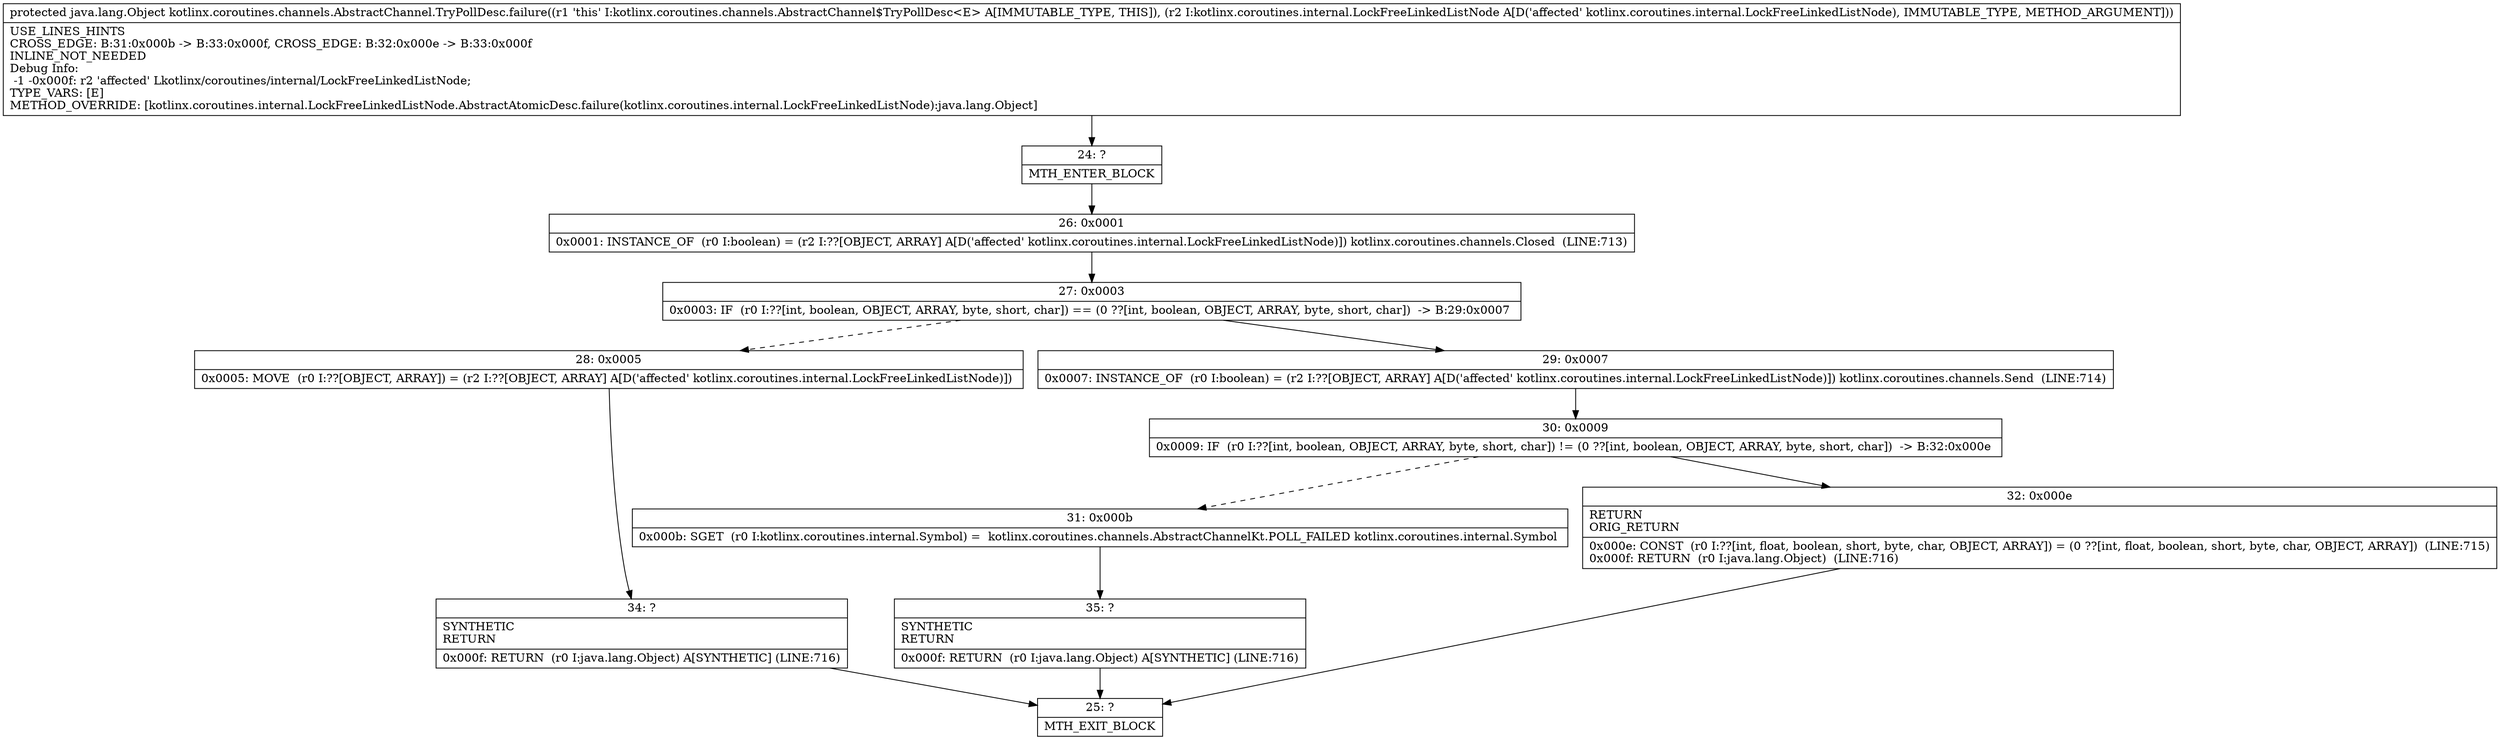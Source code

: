 digraph "CFG forkotlinx.coroutines.channels.AbstractChannel.TryPollDesc.failure(Lkotlinx\/coroutines\/internal\/LockFreeLinkedListNode;)Ljava\/lang\/Object;" {
Node_24 [shape=record,label="{24\:\ ?|MTH_ENTER_BLOCK\l}"];
Node_26 [shape=record,label="{26\:\ 0x0001|0x0001: INSTANCE_OF  (r0 I:boolean) = (r2 I:??[OBJECT, ARRAY] A[D('affected' kotlinx.coroutines.internal.LockFreeLinkedListNode)]) kotlinx.coroutines.channels.Closed  (LINE:713)\l}"];
Node_27 [shape=record,label="{27\:\ 0x0003|0x0003: IF  (r0 I:??[int, boolean, OBJECT, ARRAY, byte, short, char]) == (0 ??[int, boolean, OBJECT, ARRAY, byte, short, char])  \-\> B:29:0x0007 \l}"];
Node_28 [shape=record,label="{28\:\ 0x0005|0x0005: MOVE  (r0 I:??[OBJECT, ARRAY]) = (r2 I:??[OBJECT, ARRAY] A[D('affected' kotlinx.coroutines.internal.LockFreeLinkedListNode)]) \l}"];
Node_34 [shape=record,label="{34\:\ ?|SYNTHETIC\lRETURN\l|0x000f: RETURN  (r0 I:java.lang.Object) A[SYNTHETIC] (LINE:716)\l}"];
Node_25 [shape=record,label="{25\:\ ?|MTH_EXIT_BLOCK\l}"];
Node_29 [shape=record,label="{29\:\ 0x0007|0x0007: INSTANCE_OF  (r0 I:boolean) = (r2 I:??[OBJECT, ARRAY] A[D('affected' kotlinx.coroutines.internal.LockFreeLinkedListNode)]) kotlinx.coroutines.channels.Send  (LINE:714)\l}"];
Node_30 [shape=record,label="{30\:\ 0x0009|0x0009: IF  (r0 I:??[int, boolean, OBJECT, ARRAY, byte, short, char]) != (0 ??[int, boolean, OBJECT, ARRAY, byte, short, char])  \-\> B:32:0x000e \l}"];
Node_31 [shape=record,label="{31\:\ 0x000b|0x000b: SGET  (r0 I:kotlinx.coroutines.internal.Symbol) =  kotlinx.coroutines.channels.AbstractChannelKt.POLL_FAILED kotlinx.coroutines.internal.Symbol \l}"];
Node_35 [shape=record,label="{35\:\ ?|SYNTHETIC\lRETURN\l|0x000f: RETURN  (r0 I:java.lang.Object) A[SYNTHETIC] (LINE:716)\l}"];
Node_32 [shape=record,label="{32\:\ 0x000e|RETURN\lORIG_RETURN\l|0x000e: CONST  (r0 I:??[int, float, boolean, short, byte, char, OBJECT, ARRAY]) = (0 ??[int, float, boolean, short, byte, char, OBJECT, ARRAY])  (LINE:715)\l0x000f: RETURN  (r0 I:java.lang.Object)  (LINE:716)\l}"];
MethodNode[shape=record,label="{protected java.lang.Object kotlinx.coroutines.channels.AbstractChannel.TryPollDesc.failure((r1 'this' I:kotlinx.coroutines.channels.AbstractChannel$TryPollDesc\<E\> A[IMMUTABLE_TYPE, THIS]), (r2 I:kotlinx.coroutines.internal.LockFreeLinkedListNode A[D('affected' kotlinx.coroutines.internal.LockFreeLinkedListNode), IMMUTABLE_TYPE, METHOD_ARGUMENT]))  | USE_LINES_HINTS\lCROSS_EDGE: B:31:0x000b \-\> B:33:0x000f, CROSS_EDGE: B:32:0x000e \-\> B:33:0x000f\lINLINE_NOT_NEEDED\lDebug Info:\l  \-1 \-0x000f: r2 'affected' Lkotlinx\/coroutines\/internal\/LockFreeLinkedListNode;\lTYPE_VARS: [E]\lMETHOD_OVERRIDE: [kotlinx.coroutines.internal.LockFreeLinkedListNode.AbstractAtomicDesc.failure(kotlinx.coroutines.internal.LockFreeLinkedListNode):java.lang.Object]\l}"];
MethodNode -> Node_24;Node_24 -> Node_26;
Node_26 -> Node_27;
Node_27 -> Node_28[style=dashed];
Node_27 -> Node_29;
Node_28 -> Node_34;
Node_34 -> Node_25;
Node_29 -> Node_30;
Node_30 -> Node_31[style=dashed];
Node_30 -> Node_32;
Node_31 -> Node_35;
Node_35 -> Node_25;
Node_32 -> Node_25;
}


